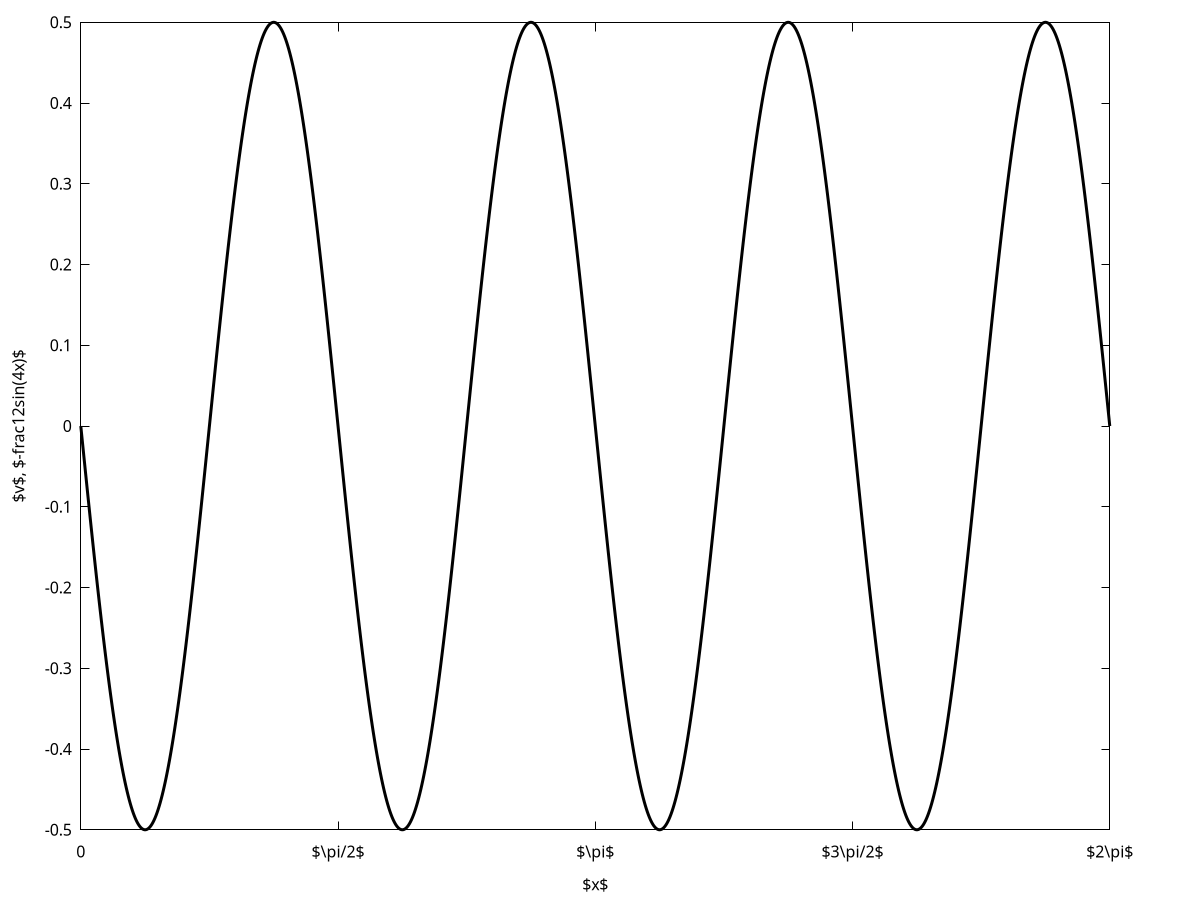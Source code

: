 set terminal epslatex color standalone
set output "vAliased.tex"

set xlabel "$x$"
set ylabel "$v$, $-\\frac{1}{2}\\sin(4x)$"
set key outside right bottom

set xrange [0.0:2.0*pi+0.0001]
set xtics ("0" 0, "$\\pi/2$" pi/2, "$\\pi$" pi, "$3\\pi/2$" 3*pi/2, "$2\\pi$" 2*pi)

set parametric
set trange [0.0:2.0*pi]
set samples 1000

plot t, -0.5*sin(4*t) lt 1 lc 0 lw 3 notitle, \
     "v.dat" using 1:2 with points pt 7 ps 1.2 lc 3 notitle 

